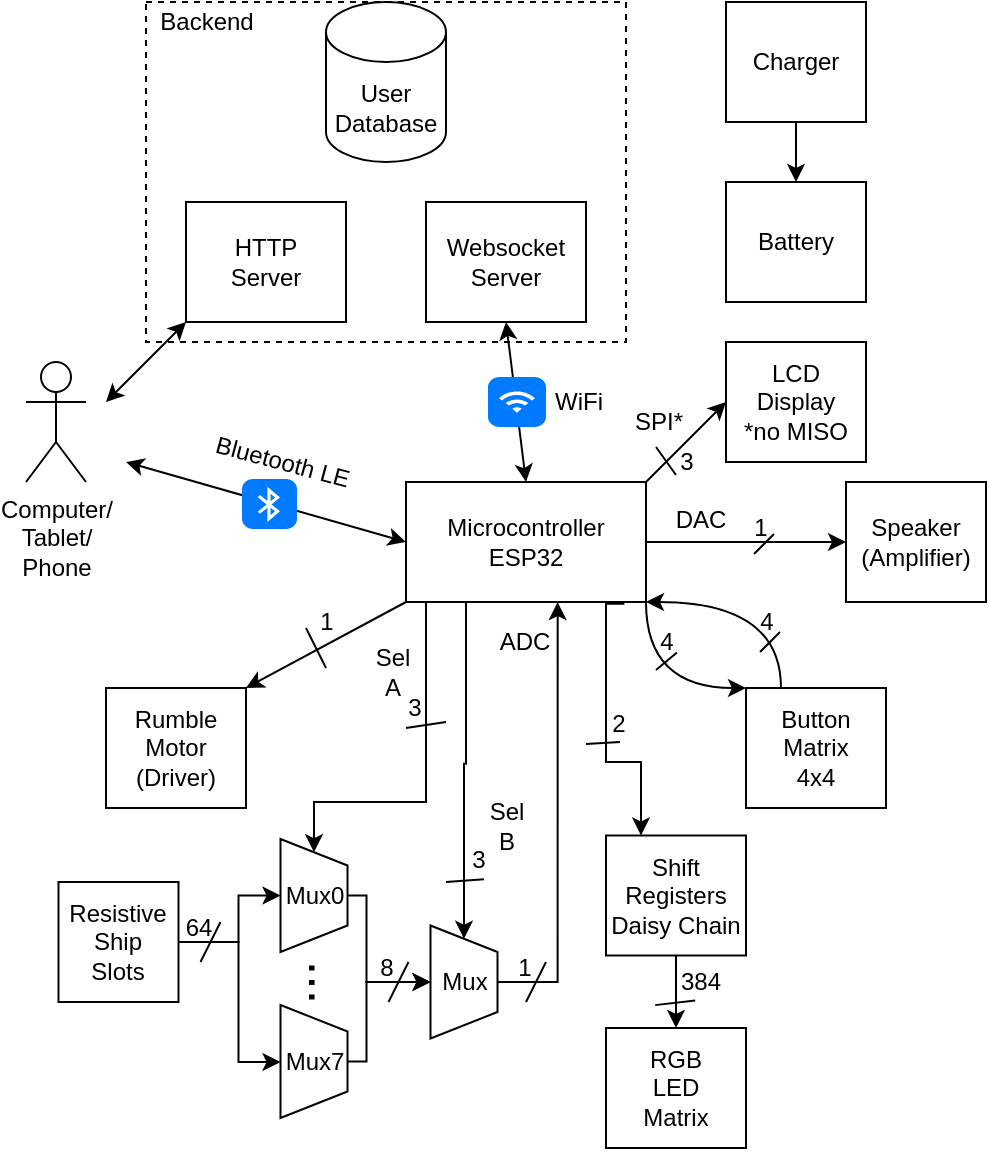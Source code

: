 <mxfile>
    <diagram id="3BK2tJYQGQzbuOX-Ig-m" name="Page-1">
        <mxGraphModel dx="2103" dy="988" grid="1" gridSize="10" guides="1" tooltips="1" connect="1" arrows="1" fold="1" page="1" pageScale="1" pageWidth="850" pageHeight="1100" math="0" shadow="0">
            <root>
                <mxCell id="0"/>
                <mxCell id="1" parent="0"/>
                <mxCell id="91" style="edgeStyle=orthogonalEdgeStyle;rounded=0;jumpStyle=none;orthogonalLoop=1;jettySize=auto;html=1;exitX=0.25;exitY=1;exitDx=0;exitDy=0;startArrow=none;startFill=0;entryX=0;entryY=0.5;entryDx=0;entryDy=0;" parent="1" source="2" target="77" edge="1">
                    <mxGeometry relative="1" as="geometry">
                        <mxPoint x="260" y="480.0" as="targetPoint"/>
                    </mxGeometry>
                </mxCell>
                <mxCell id="96" style="edgeStyle=orthogonalEdgeStyle;rounded=0;jumpStyle=none;orthogonalLoop=1;jettySize=auto;html=1;exitX=0.25;exitY=1;exitDx=0;exitDy=0;entryX=0;entryY=0.5;entryDx=0;entryDy=0;startArrow=none;startFill=0;" parent="1" source="2" target="65" edge="1">
                    <mxGeometry relative="1" as="geometry">
                        <Array as="points">
                            <mxPoint x="240" y="320"/>
                            <mxPoint x="240" y="420"/>
                            <mxPoint x="184" y="420"/>
                        </Array>
                    </mxGeometry>
                </mxCell>
                <mxCell id="102" style="edgeStyle=orthogonalEdgeStyle;jumpStyle=none;orthogonalLoop=1;jettySize=auto;html=1;exitX=1;exitY=1;exitDx=0;exitDy=0;entryX=0;entryY=0;entryDx=0;entryDy=0;startArrow=none;startFill=0;curved=1;" parent="1" source="2" target="39" edge="1">
                    <mxGeometry relative="1" as="geometry">
                        <Array as="points">
                            <mxPoint x="350" y="363"/>
                        </Array>
                    </mxGeometry>
                </mxCell>
                <mxCell id="106" style="edgeStyle=orthogonalEdgeStyle;jumpStyle=none;orthogonalLoop=1;jettySize=auto;html=1;exitX=0.91;exitY=1.014;exitDx=0;exitDy=0;entryX=0.25;entryY=0;entryDx=0;entryDy=0;startArrow=none;startFill=0;rounded=0;exitPerimeter=0;" parent="1" source="2" target="25" edge="1">
                    <mxGeometry relative="1" as="geometry">
                        <Array as="points">
                            <mxPoint x="330" y="321"/>
                            <mxPoint x="330" y="400"/>
                            <mxPoint x="348" y="400"/>
                        </Array>
                    </mxGeometry>
                </mxCell>
                <mxCell id="2" value="Microcontroller&lt;br&gt;ESP32" style="whiteSpace=wrap;html=1;" parent="1" vertex="1">
                    <mxGeometry x="230" y="260" width="120" height="60" as="geometry"/>
                </mxCell>
                <mxCell id="3" value="Websocket &lt;br&gt;Server" style="whiteSpace=wrap;html=1;" parent="1" vertex="1">
                    <mxGeometry x="240" y="120" width="80" height="60" as="geometry"/>
                </mxCell>
                <mxCell id="6" value="HTTP &lt;br&gt;Server" style="whiteSpace=wrap;html=1;" parent="1" vertex="1">
                    <mxGeometry x="120" y="120" width="80" height="60" as="geometry"/>
                </mxCell>
                <mxCell id="7" value="User&lt;br&gt;Database" style="shape=cylinder3;whiteSpace=wrap;html=1;boundedLbl=1;backgroundOutline=1;size=15;" parent="1" vertex="1">
                    <mxGeometry x="190" y="20" width="60" height="80" as="geometry"/>
                </mxCell>
                <mxCell id="8" value="Computer/&lt;br&gt;Tablet/&lt;br&gt;Phone" style="shape=umlActor;verticalLabelPosition=bottom;verticalAlign=top;html=1;outlineConnect=0;" parent="1" vertex="1">
                    <mxGeometry x="40" y="200" width="30" height="60" as="geometry"/>
                </mxCell>
                <mxCell id="9" value="" style="endArrow=classic;startArrow=classic;html=1;entryX=0;entryY=1;entryDx=0;entryDy=0;" parent="1" target="6" edge="1">
                    <mxGeometry width="50" height="50" relative="1" as="geometry">
                        <mxPoint x="80" y="220" as="sourcePoint"/>
                        <mxPoint x="320" y="110" as="targetPoint"/>
                    </mxGeometry>
                </mxCell>
                <mxCell id="10" value="" style="endArrow=classic;startArrow=classic;html=1;exitX=0;exitY=0.5;exitDx=0;exitDy=0;" parent="1" source="2" edge="1">
                    <mxGeometry width="50" height="50" relative="1" as="geometry">
                        <mxPoint x="260" y="253" as="sourcePoint"/>
                        <mxPoint x="90" y="250" as="targetPoint"/>
                    </mxGeometry>
                </mxCell>
                <mxCell id="11" value="Bluetooth LE" style="text;html=1;align=center;verticalAlign=middle;resizable=0;points=[];autosize=1;strokeColor=none;rotation=15;" parent="1" vertex="1">
                    <mxGeometry x="128" y="239.5" width="80" height="20" as="geometry"/>
                </mxCell>
                <mxCell id="12" value="" style="html=1;strokeWidth=1;shadow=0;dashed=0;shape=mxgraph.ios7.misc.bluetooth;fillColor=#007AFF;strokeColor=none;buttonText=;strokeColor2=#222222;fontColor=#222222;fontSize=8;verticalLabelPosition=bottom;verticalAlign=top;align=center;" parent="1" vertex="1">
                    <mxGeometry x="148" y="258.5" width="27.5" height="25" as="geometry"/>
                </mxCell>
                <mxCell id="16" value="" style="endArrow=classic;startArrow=classic;html=1;entryX=0.5;entryY=1;entryDx=0;entryDy=0;exitX=0.5;exitY=0;exitDx=0;exitDy=0;" parent="1" source="2" target="3" edge="1">
                    <mxGeometry width="50" height="50" relative="1" as="geometry">
                        <mxPoint x="280" y="230" as="sourcePoint"/>
                        <mxPoint x="330" y="180" as="targetPoint"/>
                    </mxGeometry>
                </mxCell>
                <mxCell id="17" value="" style="html=1;strokeWidth=1;shadow=0;dashed=0;shape=mxgraph.ios7.misc.wifi;fillColor=#007AFF;strokeColor=none;buttonText=;strokeColor2=#222222;fontColor=#222222;fontSize=8;verticalLabelPosition=bottom;verticalAlign=top;align=center;" parent="1" vertex="1">
                    <mxGeometry x="271" y="207.5" width="29" height="25" as="geometry"/>
                </mxCell>
                <mxCell id="18" value="WiFi" style="text;html=1;align=center;verticalAlign=middle;resizable=0;points=[];autosize=1;strokeColor=none;" parent="1" vertex="1">
                    <mxGeometry x="296" y="210" width="40" height="20" as="geometry"/>
                </mxCell>
                <mxCell id="20" value="" style="rounded=0;whiteSpace=wrap;html=1;fillColor=none;dashed=1;" parent="1" vertex="1">
                    <mxGeometry x="100" y="20" width="240" height="170" as="geometry"/>
                </mxCell>
                <mxCell id="21" value="Backend" style="text;html=1;align=center;verticalAlign=middle;resizable=0;points=[];autosize=1;strokeColor=none;" parent="1" vertex="1">
                    <mxGeometry x="100" y="20" width="60" height="20" as="geometry"/>
                </mxCell>
                <mxCell id="24" value="Rumble&lt;br&gt;Motor (Driver)" style="rounded=0;whiteSpace=wrap;html=1;" parent="1" vertex="1">
                    <mxGeometry x="80" y="363" width="70" height="60" as="geometry"/>
                </mxCell>
                <mxCell id="110" style="edgeStyle=orthogonalEdgeStyle;rounded=0;jumpStyle=none;orthogonalLoop=1;jettySize=auto;html=1;exitX=0.5;exitY=1;exitDx=0;exitDy=0;entryX=0.5;entryY=0;entryDx=0;entryDy=0;startArrow=none;startFill=0;" parent="1" source="25" target="109" edge="1">
                    <mxGeometry relative="1" as="geometry"/>
                </mxCell>
                <mxCell id="25" value="Shift&lt;br&gt;Registers&lt;br&gt;Daisy Chain" style="rounded=0;whiteSpace=wrap;html=1;" parent="1" vertex="1">
                    <mxGeometry x="330" y="436.75" width="70" height="60" as="geometry"/>
                </mxCell>
                <mxCell id="119" value="" style="edgeStyle=orthogonalEdgeStyle;rounded=0;orthogonalLoop=1;jettySize=auto;html=1;strokeColor=#000000;" edge="1" parent="1" source="27" target="116">
                    <mxGeometry relative="1" as="geometry"/>
                </mxCell>
                <mxCell id="27" value="Charger" style="rounded=0;whiteSpace=wrap;html=1;" parent="1" vertex="1">
                    <mxGeometry x="390" y="20" width="70" height="60" as="geometry"/>
                </mxCell>
                <mxCell id="29" value="Speaker&lt;br&gt;(Amplifier)" style="rounded=0;whiteSpace=wrap;html=1;" parent="1" vertex="1">
                    <mxGeometry x="450" y="260" width="70" height="60" as="geometry"/>
                </mxCell>
                <mxCell id="34" value="SPI*" style="text;html=1;align=center;verticalAlign=middle;resizable=0;points=[];autosize=1;strokeColor=none;" parent="1" vertex="1">
                    <mxGeometry x="336" y="220" width="40" height="20" as="geometry"/>
                </mxCell>
                <mxCell id="38" value="DAC" style="text;html=1;align=center;verticalAlign=middle;resizable=0;points=[];autosize=1;strokeColor=none;" parent="1" vertex="1">
                    <mxGeometry x="357" y="269" width="40" height="20" as="geometry"/>
                </mxCell>
                <mxCell id="101" style="edgeStyle=orthogonalEdgeStyle;jumpStyle=none;orthogonalLoop=1;jettySize=auto;html=1;exitX=0.25;exitY=0;exitDx=0;exitDy=0;entryX=1;entryY=1;entryDx=0;entryDy=0;startArrow=none;startFill=0;curved=1;" parent="1" source="39" target="2" edge="1">
                    <mxGeometry relative="1" as="geometry">
                        <Array as="points">
                            <mxPoint x="417" y="320"/>
                        </Array>
                    </mxGeometry>
                </mxCell>
                <mxCell id="39" value="Button&lt;br&gt;Matrix&lt;br&gt;4x4" style="rounded=0;whiteSpace=wrap;html=1;" parent="1" vertex="1">
                    <mxGeometry x="400" y="363" width="70" height="60" as="geometry"/>
                </mxCell>
                <mxCell id="40" value="" style="endArrow=none;html=1;" parent="1" edge="1">
                    <mxGeometry width="50" height="50" relative="1" as="geometry">
                        <mxPoint x="190" y="353" as="sourcePoint"/>
                        <mxPoint x="180" y="333" as="targetPoint"/>
                    </mxGeometry>
                </mxCell>
                <mxCell id="41" value="1" style="text;html=1;align=center;verticalAlign=middle;resizable=0;points=[];autosize=1;strokeColor=none;" parent="1" vertex="1">
                    <mxGeometry x="180" y="320" width="20" height="20" as="geometry"/>
                </mxCell>
                <mxCell id="43" value="" style="endArrow=none;html=1;entryX=1.024;entryY=1.063;entryDx=0;entryDy=0;entryPerimeter=0;" parent="1" edge="1">
                    <mxGeometry width="50" height="50" relative="1" as="geometry">
                        <mxPoint x="355" y="354" as="sourcePoint"/>
                        <mxPoint x="365.48" y="345.26" as="targetPoint"/>
                    </mxGeometry>
                </mxCell>
                <mxCell id="44" value="4" style="text;html=1;align=center;verticalAlign=middle;resizable=0;points=[];autosize=1;strokeColor=none;" parent="1" vertex="1">
                    <mxGeometry x="350" y="330" width="20" height="20" as="geometry"/>
                </mxCell>
                <mxCell id="46" value="" style="endArrow=classic;html=1;entryX=1;entryY=0;entryDx=0;entryDy=0;exitX=0;exitY=1;exitDx=0;exitDy=0;" parent="1" source="2" target="24" edge="1">
                    <mxGeometry width="50" height="50" relative="1" as="geometry">
                        <mxPoint x="280" y="300" as="sourcePoint"/>
                        <mxPoint x="330" y="250" as="targetPoint"/>
                    </mxGeometry>
                </mxCell>
                <mxCell id="52" value="LCD&lt;br&gt;Display&lt;br&gt;&lt;span&gt;*no MISO&lt;/span&gt;" style="rounded=0;whiteSpace=wrap;html=1;" parent="1" vertex="1">
                    <mxGeometry x="390" y="190" width="70" height="60" as="geometry"/>
                </mxCell>
                <mxCell id="55" value="" style="endArrow=classic;html=1;exitX=1;exitY=0.5;exitDx=0;exitDy=0;entryX=0;entryY=0.5;entryDx=0;entryDy=0;" parent="1" source="2" target="29" edge="1">
                    <mxGeometry width="50" height="50" relative="1" as="geometry">
                        <mxPoint x="420" y="300" as="sourcePoint"/>
                        <mxPoint x="470" y="250" as="targetPoint"/>
                    </mxGeometry>
                </mxCell>
                <mxCell id="56" value="" style="endArrow=classic;html=1;entryX=0;entryY=0.5;entryDx=0;entryDy=0;exitX=1;exitY=0;exitDx=0;exitDy=0;" parent="1" source="2" target="52" edge="1">
                    <mxGeometry width="50" height="50" relative="1" as="geometry">
                        <mxPoint x="440" y="380" as="sourcePoint"/>
                        <mxPoint x="490" y="330" as="targetPoint"/>
                    </mxGeometry>
                </mxCell>
                <mxCell id="60" value="" style="endArrow=none;html=1;" parent="1" edge="1">
                    <mxGeometry width="50" height="50" relative="1" as="geometry">
                        <mxPoint x="365" y="256.5" as="sourcePoint"/>
                        <mxPoint x="355" y="242.5" as="targetPoint"/>
                    </mxGeometry>
                </mxCell>
                <mxCell id="62" value="" style="endArrow=none;html=1;" parent="1" edge="1">
                    <mxGeometry width="50" height="50" relative="1" as="geometry">
                        <mxPoint x="404" y="296" as="sourcePoint"/>
                        <mxPoint x="414" y="286" as="targetPoint"/>
                    </mxGeometry>
                </mxCell>
                <mxCell id="63" value="1" style="text;html=1;align=center;verticalAlign=middle;resizable=0;points=[];autosize=1;strokeColor=none;" parent="1" vertex="1">
                    <mxGeometry x="397" y="273" width="20" height="20" as="geometry"/>
                </mxCell>
                <mxCell id="84" style="edgeStyle=orthogonalEdgeStyle;rounded=0;jumpStyle=none;orthogonalLoop=1;jettySize=auto;html=1;exitX=1;exitY=0.5;exitDx=0;exitDy=0;startArrow=none;startFill=0;entryX=0.5;entryY=1;entryDx=0;entryDy=0;" parent="1" source="64" target="65" edge="1">
                    <mxGeometry relative="1" as="geometry">
                        <mxPoint x="146.25" y="470" as="targetPoint"/>
                        <Array as="points">
                            <mxPoint x="146.25" y="490"/>
                            <mxPoint x="146.25" y="467"/>
                        </Array>
                    </mxGeometry>
                </mxCell>
                <mxCell id="85" style="edgeStyle=orthogonalEdgeStyle;rounded=0;jumpStyle=none;orthogonalLoop=1;jettySize=auto;html=1;exitX=1;exitY=0.5;exitDx=0;exitDy=0;startArrow=none;startFill=0;" parent="1" source="64" edge="1">
                    <mxGeometry relative="1" as="geometry">
                        <mxPoint x="167.25" y="550" as="targetPoint"/>
                        <Array as="points">
                            <mxPoint x="146.25" y="490"/>
                            <mxPoint x="146.25" y="550"/>
                        </Array>
                    </mxGeometry>
                </mxCell>
                <mxCell id="64" value="Resistive&lt;br&gt;Ship&lt;br&gt;Slots" style="rounded=0;whiteSpace=wrap;html=1;" parent="1" vertex="1">
                    <mxGeometry x="56.25" y="460" width="60" height="60" as="geometry"/>
                </mxCell>
                <mxCell id="80" style="edgeStyle=orthogonalEdgeStyle;rounded=0;jumpStyle=none;orthogonalLoop=1;jettySize=auto;html=1;exitX=0.5;exitY=0;exitDx=0;exitDy=0;startArrow=none;startFill=0;entryX=0.5;entryY=1;entryDx=0;entryDy=0;" parent="1" source="65" target="77" edge="1">
                    <mxGeometry relative="1" as="geometry">
                        <mxPoint x="230.25" y="490" as="targetPoint"/>
                        <Array as="points">
                            <mxPoint x="210.25" y="467"/>
                            <mxPoint x="210.25" y="510"/>
                        </Array>
                    </mxGeometry>
                </mxCell>
                <mxCell id="65" value="" style="shape=trapezoid;perimeter=trapezoidPerimeter;whiteSpace=wrap;html=1;fixedSize=1;rotation=90;size=13.25;" parent="1" vertex="1">
                    <mxGeometry x="155.75" y="450" width="56.5" height="33.5" as="geometry"/>
                </mxCell>
                <mxCell id="70" value="Mux0" style="text;html=1;align=center;verticalAlign=middle;resizable=0;points=[];autosize=1;strokeColor=none;" parent="1" vertex="1">
                    <mxGeometry x="164" y="456.75" width="40" height="20" as="geometry"/>
                </mxCell>
                <mxCell id="73" value="&lt;font style=&quot;font-size: 26px&quot;&gt;...&lt;/font&gt;" style="text;html=1;align=center;verticalAlign=middle;resizable=0;points=[];autosize=1;strokeColor=none;rotation=90;" parent="1" vertex="1">
                    <mxGeometry x="170.25" y="500" width="40" height="20" as="geometry"/>
                </mxCell>
                <mxCell id="81" style="edgeStyle=orthogonalEdgeStyle;rounded=0;jumpStyle=none;orthogonalLoop=1;jettySize=auto;html=1;exitX=0.5;exitY=0;exitDx=0;exitDy=0;entryX=0.5;entryY=1;entryDx=0;entryDy=0;startArrow=none;startFill=0;" parent="1" source="75" target="77" edge="1">
                    <mxGeometry relative="1" as="geometry">
                        <Array as="points">
                            <mxPoint x="210.25" y="550"/>
                            <mxPoint x="210.25" y="510"/>
                        </Array>
                    </mxGeometry>
                </mxCell>
                <mxCell id="75" value="" style="shape=trapezoid;perimeter=trapezoidPerimeter;whiteSpace=wrap;html=1;fixedSize=1;rotation=90;size=13.25;" parent="1" vertex="1">
                    <mxGeometry x="155.75" y="533" width="56.5" height="33.5" as="geometry"/>
                </mxCell>
                <mxCell id="76" value="Mux7" style="text;html=1;align=center;verticalAlign=middle;resizable=0;points=[];autosize=1;strokeColor=none;" parent="1" vertex="1">
                    <mxGeometry x="164.25" y="539.75" width="40" height="20" as="geometry"/>
                </mxCell>
                <mxCell id="88" style="edgeStyle=orthogonalEdgeStyle;rounded=0;jumpStyle=none;orthogonalLoop=1;jettySize=auto;html=1;exitX=0.5;exitY=0;exitDx=0;exitDy=0;entryX=0.632;entryY=1.001;entryDx=0;entryDy=0;startArrow=none;startFill=0;entryPerimeter=0;" parent="1" source="77" target="2" edge="1">
                    <mxGeometry relative="1" as="geometry"/>
                </mxCell>
                <mxCell id="77" value="" style="shape=trapezoid;perimeter=trapezoidPerimeter;whiteSpace=wrap;html=1;fixedSize=1;rotation=90;size=13.25;" parent="1" vertex="1">
                    <mxGeometry x="230.75" y="493.25" width="56.5" height="33.5" as="geometry"/>
                </mxCell>
                <mxCell id="78" value="Mux" style="text;html=1;align=center;verticalAlign=middle;resizable=0;points=[];autosize=1;strokeColor=none;" parent="1" vertex="1">
                    <mxGeometry x="239" y="500" width="40" height="20" as="geometry"/>
                </mxCell>
                <mxCell id="82" value="" style="endArrow=none;html=1;" parent="1" edge="1">
                    <mxGeometry width="50" height="50" relative="1" as="geometry">
                        <mxPoint x="221.25" y="520" as="sourcePoint"/>
                        <mxPoint x="231.25" y="500" as="targetPoint"/>
                    </mxGeometry>
                </mxCell>
                <mxCell id="83" value="8" style="text;html=1;align=center;verticalAlign=middle;resizable=0;points=[];autosize=1;strokeColor=none;" parent="1" vertex="1">
                    <mxGeometry x="210.25" y="493.25" width="20" height="20" as="geometry"/>
                </mxCell>
                <mxCell id="86" value="" style="endArrow=none;html=1;" parent="1" edge="1">
                    <mxGeometry width="50" height="50" relative="1" as="geometry">
                        <mxPoint x="127.25" y="500" as="sourcePoint"/>
                        <mxPoint x="137.25" y="480" as="targetPoint"/>
                    </mxGeometry>
                </mxCell>
                <mxCell id="87" value="64" style="text;html=1;align=center;verticalAlign=middle;resizable=0;points=[];autosize=1;strokeColor=none;" parent="1" vertex="1">
                    <mxGeometry x="111.25" y="473.25" width="30" height="20" as="geometry"/>
                </mxCell>
                <mxCell id="89" value="" style="endArrow=none;html=1;" parent="1" edge="1">
                    <mxGeometry width="50" height="50" relative="1" as="geometry">
                        <mxPoint x="290" y="520" as="sourcePoint"/>
                        <mxPoint x="300" y="500" as="targetPoint"/>
                    </mxGeometry>
                </mxCell>
                <mxCell id="90" value="1" style="text;html=1;align=center;verticalAlign=middle;resizable=0;points=[];autosize=1;strokeColor=none;" parent="1" vertex="1">
                    <mxGeometry x="279" y="493.25" width="20" height="20" as="geometry"/>
                </mxCell>
                <mxCell id="92" value="Sel&lt;br&gt;B" style="text;html=1;align=center;verticalAlign=middle;resizable=0;points=[];autosize=1;strokeColor=none;" parent="1" vertex="1">
                    <mxGeometry x="265" y="417" width="30" height="30" as="geometry"/>
                </mxCell>
                <mxCell id="93" value="" style="endArrow=none;html=1;entryX=0.65;entryY=0.983;entryDx=0;entryDy=0;entryPerimeter=0;" parent="1" target="95" edge="1">
                    <mxGeometry width="50" height="50" relative="1" as="geometry">
                        <mxPoint x="250" y="460" as="sourcePoint"/>
                        <mxPoint x="270" y="460" as="targetPoint"/>
                    </mxGeometry>
                </mxCell>
                <mxCell id="95" value="3" style="text;html=1;align=center;verticalAlign=middle;resizable=0;points=[];autosize=1;strokeColor=none;" parent="1" vertex="1">
                    <mxGeometry x="256" y="439" width="20" height="20" as="geometry"/>
                </mxCell>
                <mxCell id="97" value="Sel&lt;br&gt;A" style="text;html=1;align=center;verticalAlign=middle;resizable=0;points=[];autosize=1;strokeColor=none;" parent="1" vertex="1">
                    <mxGeometry x="208" y="340" width="30" height="30" as="geometry"/>
                </mxCell>
                <mxCell id="98" value="" style="endArrow=none;html=1;" parent="1" edge="1">
                    <mxGeometry width="50" height="50" relative="1" as="geometry">
                        <mxPoint x="230" y="383" as="sourcePoint"/>
                        <mxPoint x="250" y="380" as="targetPoint"/>
                    </mxGeometry>
                </mxCell>
                <mxCell id="99" value="3" style="text;html=1;align=center;verticalAlign=middle;resizable=0;points=[];autosize=1;strokeColor=none;" parent="1" vertex="1">
                    <mxGeometry x="224" y="363" width="20" height="20" as="geometry"/>
                </mxCell>
                <mxCell id="100" value="ADC" style="text;html=1;align=center;verticalAlign=middle;resizable=0;points=[];autosize=1;strokeColor=none;" parent="1" vertex="1">
                    <mxGeometry x="269" y="330" width="40" height="20" as="geometry"/>
                </mxCell>
                <mxCell id="103" value="" style="endArrow=none;html=1;" parent="1" edge="1">
                    <mxGeometry width="50" height="50" relative="1" as="geometry">
                        <mxPoint x="407" y="345" as="sourcePoint"/>
                        <mxPoint x="417" y="335" as="targetPoint"/>
                    </mxGeometry>
                </mxCell>
                <mxCell id="104" value="4" style="text;html=1;align=center;verticalAlign=middle;resizable=0;points=[];autosize=1;strokeColor=none;" parent="1" vertex="1">
                    <mxGeometry x="400" y="320" width="20" height="20" as="geometry"/>
                </mxCell>
                <mxCell id="105" value="3" style="text;html=1;align=center;verticalAlign=middle;resizable=0;points=[];autosize=1;strokeColor=none;" parent="1" vertex="1">
                    <mxGeometry x="360" y="240" width="20" height="20" as="geometry"/>
                </mxCell>
                <mxCell id="107" value="2" style="text;html=1;align=center;verticalAlign=middle;resizable=0;points=[];autosize=1;strokeColor=none;" parent="1" vertex="1">
                    <mxGeometry x="326" y="371" width="20" height="20" as="geometry"/>
                </mxCell>
                <mxCell id="108" value="" style="endArrow=none;html=1;" parent="1" edge="1">
                    <mxGeometry width="50" height="50" relative="1" as="geometry">
                        <mxPoint x="320" y="391" as="sourcePoint"/>
                        <mxPoint x="337" y="390" as="targetPoint"/>
                    </mxGeometry>
                </mxCell>
                <mxCell id="109" value="RGB&lt;br&gt;LED&lt;br&gt;Matrix" style="rounded=0;whiteSpace=wrap;html=1;" parent="1" vertex="1">
                    <mxGeometry x="330" y="533" width="70" height="60" as="geometry"/>
                </mxCell>
                <mxCell id="111" value="384" style="text;html=1;align=center;verticalAlign=middle;resizable=0;points=[];autosize=1;strokeColor=none;" parent="1" vertex="1">
                    <mxGeometry x="357" y="500" width="40" height="20" as="geometry"/>
                </mxCell>
                <mxCell id="112" value="" style="endArrow=none;html=1;entryX=0.44;entryY=0.961;entryDx=0;entryDy=0;entryPerimeter=0;exitX=-0.06;exitY=1.078;exitDx=0;exitDy=0;exitPerimeter=0;" parent="1" source="111" target="111" edge="1">
                    <mxGeometry width="50" height="50" relative="1" as="geometry">
                        <mxPoint x="360" y="550" as="sourcePoint"/>
                        <mxPoint x="410" y="500" as="targetPoint"/>
                    </mxGeometry>
                </mxCell>
                <mxCell id="116" value="Battery" style="rounded=0;whiteSpace=wrap;html=1;" vertex="1" parent="1">
                    <mxGeometry x="390" y="110" width="70" height="60" as="geometry"/>
                </mxCell>
            </root>
        </mxGraphModel>
    </diagram>
</mxfile>